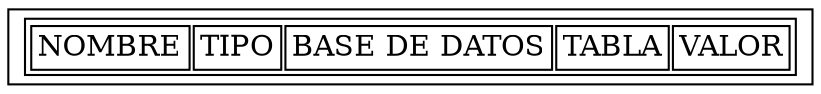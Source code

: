 digraph G {shortName [shape=record label=<<TABLE><TR><TD>NOMBRE</TD><TD>TIPO</TD><TD>BASE DE DATOS</TD><TD>TABLA</TD><TD>VALOR</TD></TR></TABLE>>]}